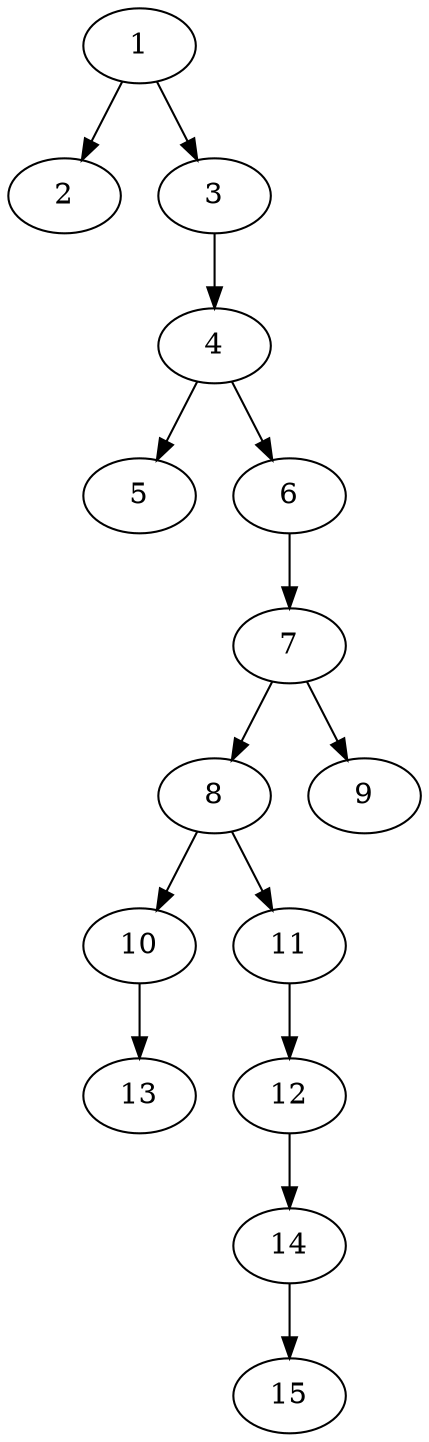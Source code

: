 // DAG automatically generated by daggen at Thu Oct  3 13:59:26 2019
// ./daggen --dot -n 15 --ccr 0.5 --fat 0.3 --regular 0.5 --density 0.5 --mindata 5242880 --maxdata 52428800 
digraph G {
  1 [size="55492608", alpha="0.19", expect_size="27746304"] 
  1 -> 2 [size ="27746304"]
  1 -> 3 [size ="27746304"]
  2 [size="28856320", alpha="0.02", expect_size="14428160"] 
  3 [size="60946432", alpha="0.06", expect_size="30473216"] 
  3 -> 4 [size ="30473216"]
  4 [size="68802560", alpha="0.04", expect_size="34401280"] 
  4 -> 5 [size ="34401280"]
  4 -> 6 [size ="34401280"]
  5 [size="92127232", alpha="0.10", expect_size="46063616"] 
  6 [size="16779264", alpha="0.02", expect_size="8389632"] 
  6 -> 7 [size ="8389632"]
  7 [size="59791360", alpha="0.18", expect_size="29895680"] 
  7 -> 8 [size ="29895680"]
  7 -> 9 [size ="29895680"]
  8 [size="78594048", alpha="0.20", expect_size="39297024"] 
  8 -> 10 [size ="39297024"]
  8 -> 11 [size ="39297024"]
  9 [size="54542336", alpha="0.20", expect_size="27271168"] 
  10 [size="13854720", alpha="0.06", expect_size="6927360"] 
  10 -> 13 [size ="6927360"]
  11 [size="91725824", alpha="0.01", expect_size="45862912"] 
  11 -> 12 [size ="45862912"]
  12 [size="86110208", alpha="0.09", expect_size="43055104"] 
  12 -> 14 [size ="43055104"]
  13 [size="93698048", alpha="0.18", expect_size="46849024"] 
  14 [size="26052608", alpha="0.07", expect_size="13026304"] 
  14 -> 15 [size ="13026304"]
  15 [size="46532608", alpha="0.19", expect_size="23266304"] 
}
